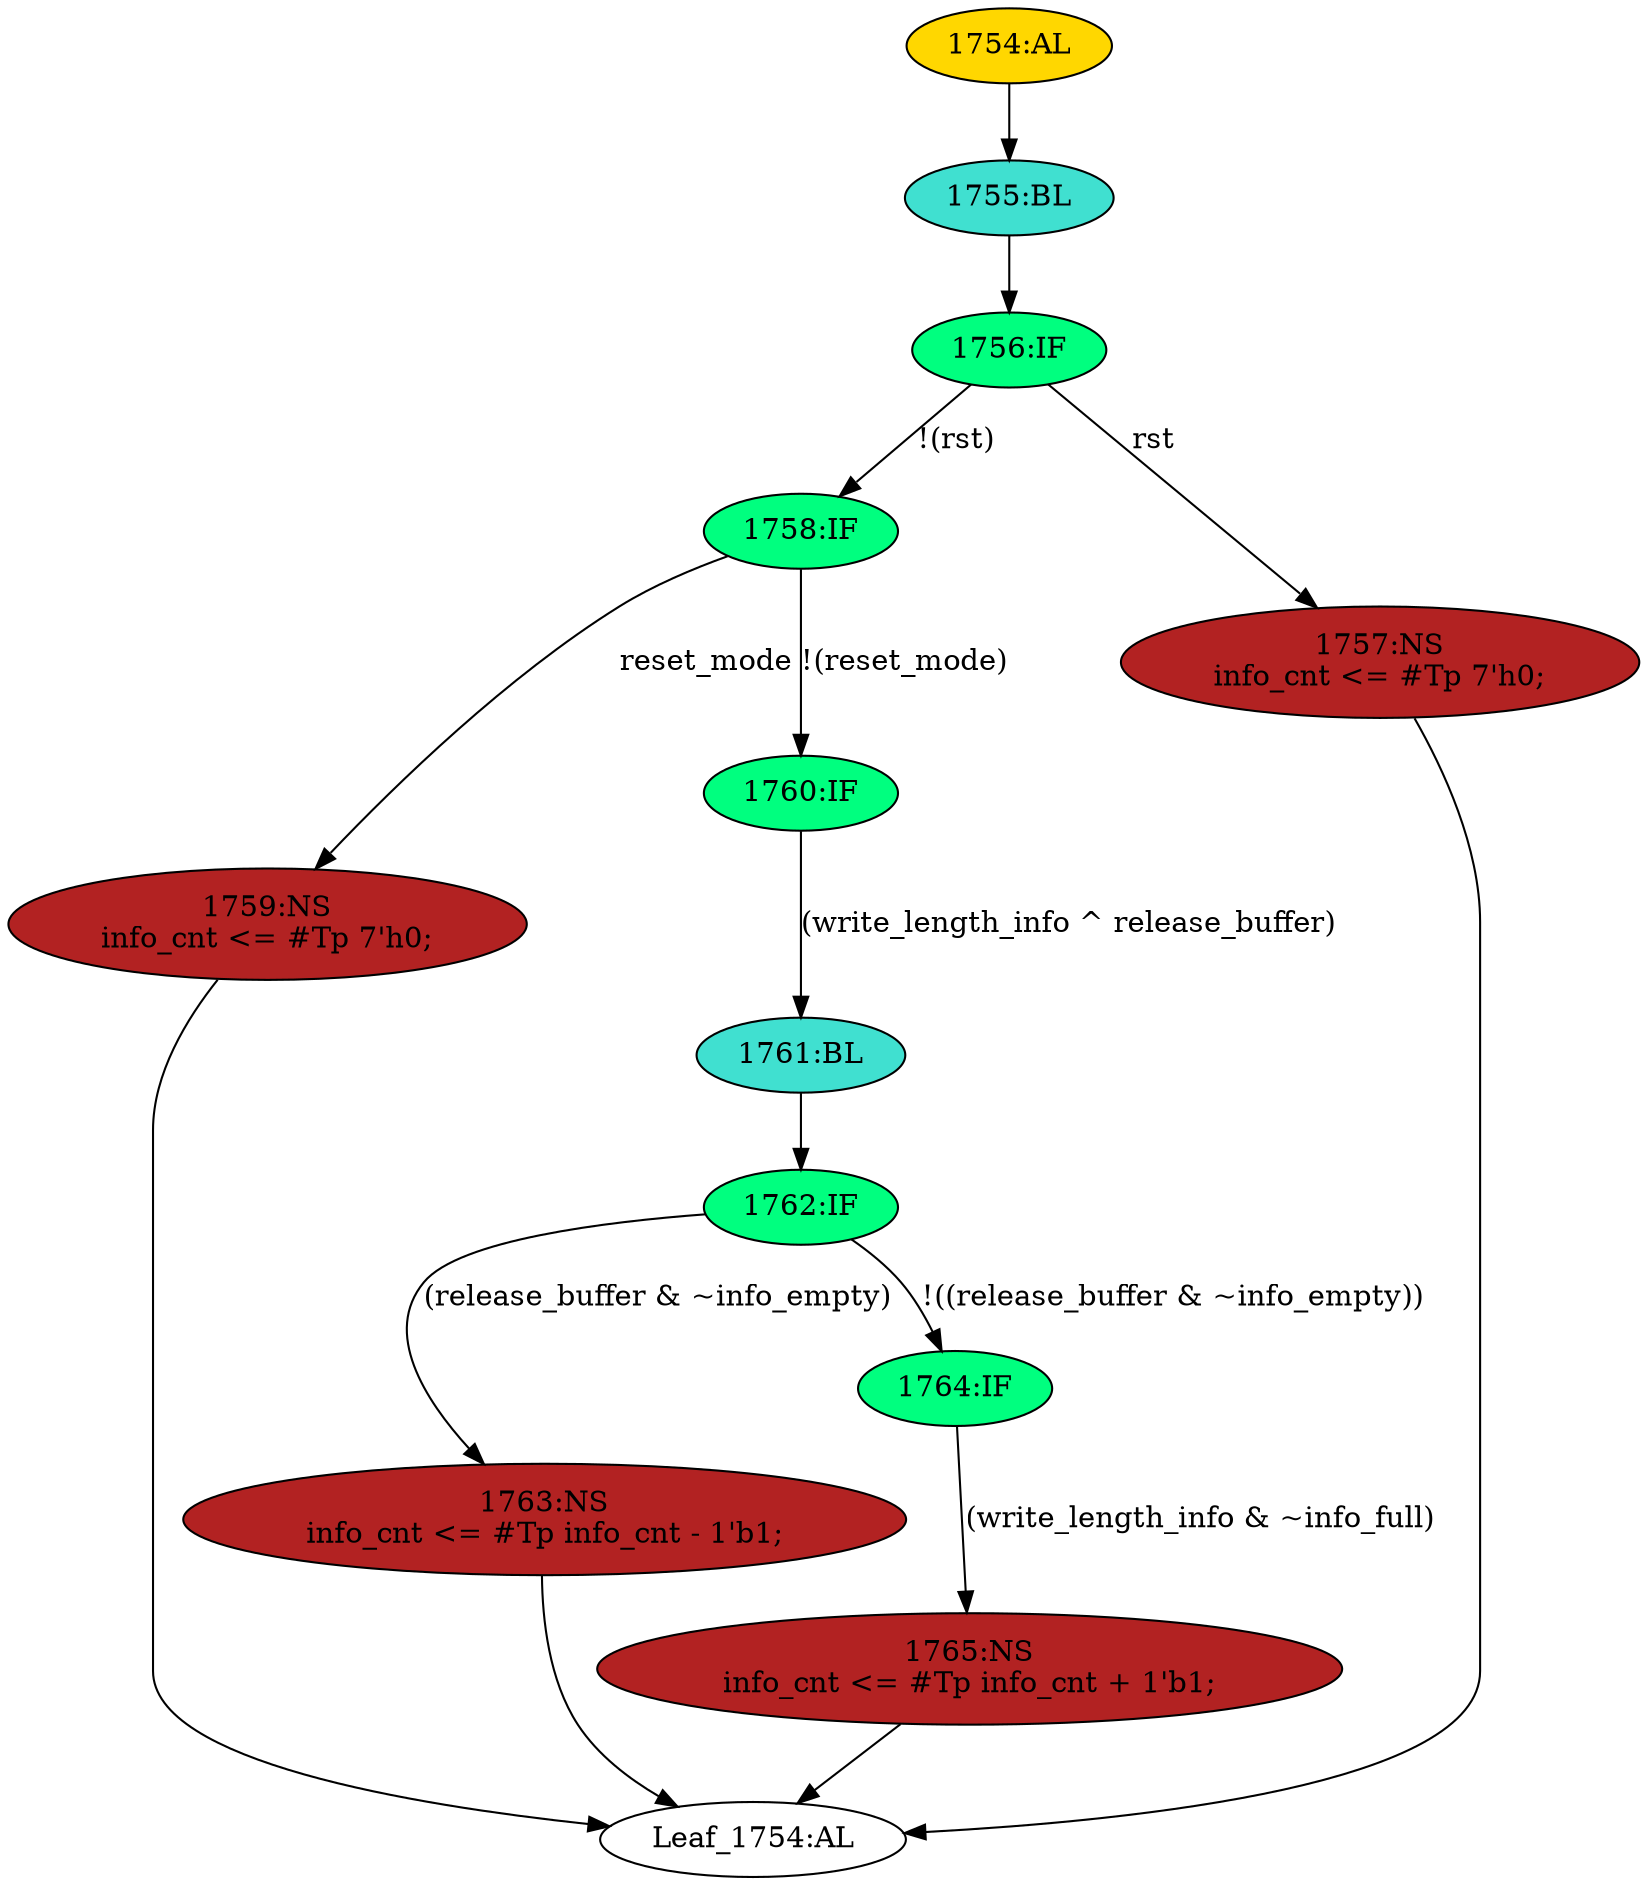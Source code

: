 strict digraph "" {
	node [label="\N"];
	"1758:IF"	 [ast="<pyverilog.vparser.ast.IfStatement object at 0x7f44f6bb5e50>",
		fillcolor=springgreen,
		label="1758:IF",
		statements="[]",
		style=filled,
		typ=IfStatement];
	"1759:NS"	 [ast="<pyverilog.vparser.ast.NonblockingSubstitution object at 0x7f44f6b6b450>",
		fillcolor=firebrick,
		label="1759:NS
info_cnt <= #Tp 7'h0;",
		statements="[<pyverilog.vparser.ast.NonblockingSubstitution object at 0x7f44f6b6b450>]",
		style=filled,
		typ=NonblockingSubstitution];
	"1758:IF" -> "1759:NS"	 [cond="['reset_mode']",
		label=reset_mode,
		lineno=1758];
	"1760:IF"	 [ast="<pyverilog.vparser.ast.IfStatement object at 0x7f44f6bb5890>",
		fillcolor=springgreen,
		label="1760:IF",
		statements="[]",
		style=filled,
		typ=IfStatement];
	"1758:IF" -> "1760:IF"	 [cond="['reset_mode']",
		label="!(reset_mode)",
		lineno=1758];
	"1762:IF"	 [ast="<pyverilog.vparser.ast.IfStatement object at 0x7f44f6bb5e10>",
		fillcolor=springgreen,
		label="1762:IF",
		statements="[]",
		style=filled,
		typ=IfStatement];
	"1763:NS"	 [ast="<pyverilog.vparser.ast.NonblockingSubstitution object at 0x7f44f6bb5850>",
		fillcolor=firebrick,
		label="1763:NS
info_cnt <= #Tp info_cnt - 1'b1;",
		statements="[<pyverilog.vparser.ast.NonblockingSubstitution object at 0x7f44f6bb5850>]",
		style=filled,
		typ=NonblockingSubstitution];
	"1762:IF" -> "1763:NS"	 [cond="['release_buffer', 'info_empty']",
		label="(release_buffer & ~info_empty)",
		lineno=1762];
	"1764:IF"	 [ast="<pyverilog.vparser.ast.IfStatement object at 0x7f44f6bb5950>",
		fillcolor=springgreen,
		label="1764:IF",
		statements="[]",
		style=filled,
		typ=IfStatement];
	"1762:IF" -> "1764:IF"	 [cond="['release_buffer', 'info_empty']",
		label="!((release_buffer & ~info_empty))",
		lineno=1762];
	"Leaf_1754:AL"	 [def_var="['info_cnt']",
		label="Leaf_1754:AL"];
	"1759:NS" -> "Leaf_1754:AL"	 [cond="[]",
		lineno=None];
	"1756:IF"	 [ast="<pyverilog.vparser.ast.IfStatement object at 0x7f44f6b6b650>",
		fillcolor=springgreen,
		label="1756:IF",
		statements="[]",
		style=filled,
		typ=IfStatement];
	"1756:IF" -> "1758:IF"	 [cond="['rst']",
		label="!(rst)",
		lineno=1756];
	"1757:NS"	 [ast="<pyverilog.vparser.ast.NonblockingSubstitution object at 0x7f44f6b6b690>",
		fillcolor=firebrick,
		label="1757:NS
info_cnt <= #Tp 7'h0;",
		statements="[<pyverilog.vparser.ast.NonblockingSubstitution object at 0x7f44f6b6b690>]",
		style=filled,
		typ=NonblockingSubstitution];
	"1756:IF" -> "1757:NS"	 [cond="['rst']",
		label=rst,
		lineno=1756];
	"1755:BL"	 [ast="<pyverilog.vparser.ast.Block object at 0x7f44f6b6b890>",
		fillcolor=turquoise,
		label="1755:BL",
		statements="[]",
		style=filled,
		typ=Block];
	"1755:BL" -> "1756:IF"	 [cond="[]",
		lineno=None];
	"1761:BL"	 [ast="<pyverilog.vparser.ast.Block object at 0x7f44f6bb5cd0>",
		fillcolor=turquoise,
		label="1761:BL",
		statements="[]",
		style=filled,
		typ=Block];
	"1761:BL" -> "1762:IF"	 [cond="[]",
		lineno=None];
	"1763:NS" -> "Leaf_1754:AL"	 [cond="[]",
		lineno=None];
	"1754:AL"	 [ast="<pyverilog.vparser.ast.Always object at 0x7f44f6b6b8d0>",
		clk_sens=True,
		fillcolor=gold,
		label="1754:AL",
		sens="['clk', 'rst']",
		statements="[]",
		style=filled,
		typ=Always,
		use_var="['info_empty', 'reset_mode', 'release_buffer', 'rst', 'info_full', 'write_length_info', 'info_cnt']"];
	"1754:AL" -> "1755:BL"	 [cond="[]",
		lineno=None];
	"1757:NS" -> "Leaf_1754:AL"	 [cond="[]",
		lineno=None];
	"1765:NS"	 [ast="<pyverilog.vparser.ast.NonblockingSubstitution object at 0x7f44f6bb5d90>",
		fillcolor=firebrick,
		label="1765:NS
info_cnt <= #Tp info_cnt + 1'b1;",
		statements="[<pyverilog.vparser.ast.NonblockingSubstitution object at 0x7f44f6bb5d90>]",
		style=filled,
		typ=NonblockingSubstitution];
	"1765:NS" -> "Leaf_1754:AL"	 [cond="[]",
		lineno=None];
	"1760:IF" -> "1761:BL"	 [cond="['write_length_info', 'release_buffer']",
		label="(write_length_info ^ release_buffer)",
		lineno=1760];
	"1764:IF" -> "1765:NS"	 [cond="['write_length_info', 'info_full']",
		label="(write_length_info & ~info_full)",
		lineno=1764];
}
